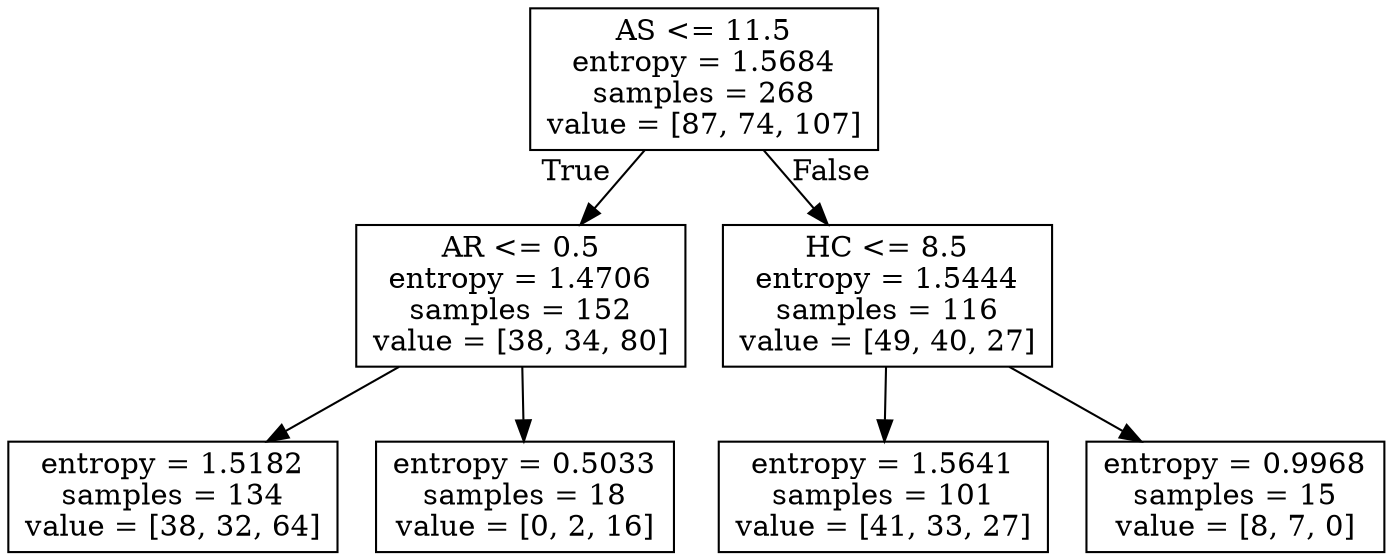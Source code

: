 digraph Tree {
node [shape=box] ;
0 [label="AS <= 11.5\nentropy = 1.5684\nsamples = 268\nvalue = [87, 74, 107]"] ;
1 [label="AR <= 0.5\nentropy = 1.4706\nsamples = 152\nvalue = [38, 34, 80]"] ;
0 -> 1 [labeldistance=2.5, labelangle=45, headlabel="True"] ;
2 [label="entropy = 1.5182\nsamples = 134\nvalue = [38, 32, 64]"] ;
1 -> 2 ;
3 [label="entropy = 0.5033\nsamples = 18\nvalue = [0, 2, 16]"] ;
1 -> 3 ;
4 [label="HC <= 8.5\nentropy = 1.5444\nsamples = 116\nvalue = [49, 40, 27]"] ;
0 -> 4 [labeldistance=2.5, labelangle=-45, headlabel="False"] ;
5 [label="entropy = 1.5641\nsamples = 101\nvalue = [41, 33, 27]"] ;
4 -> 5 ;
6 [label="entropy = 0.9968\nsamples = 15\nvalue = [8, 7, 0]"] ;
4 -> 6 ;
}